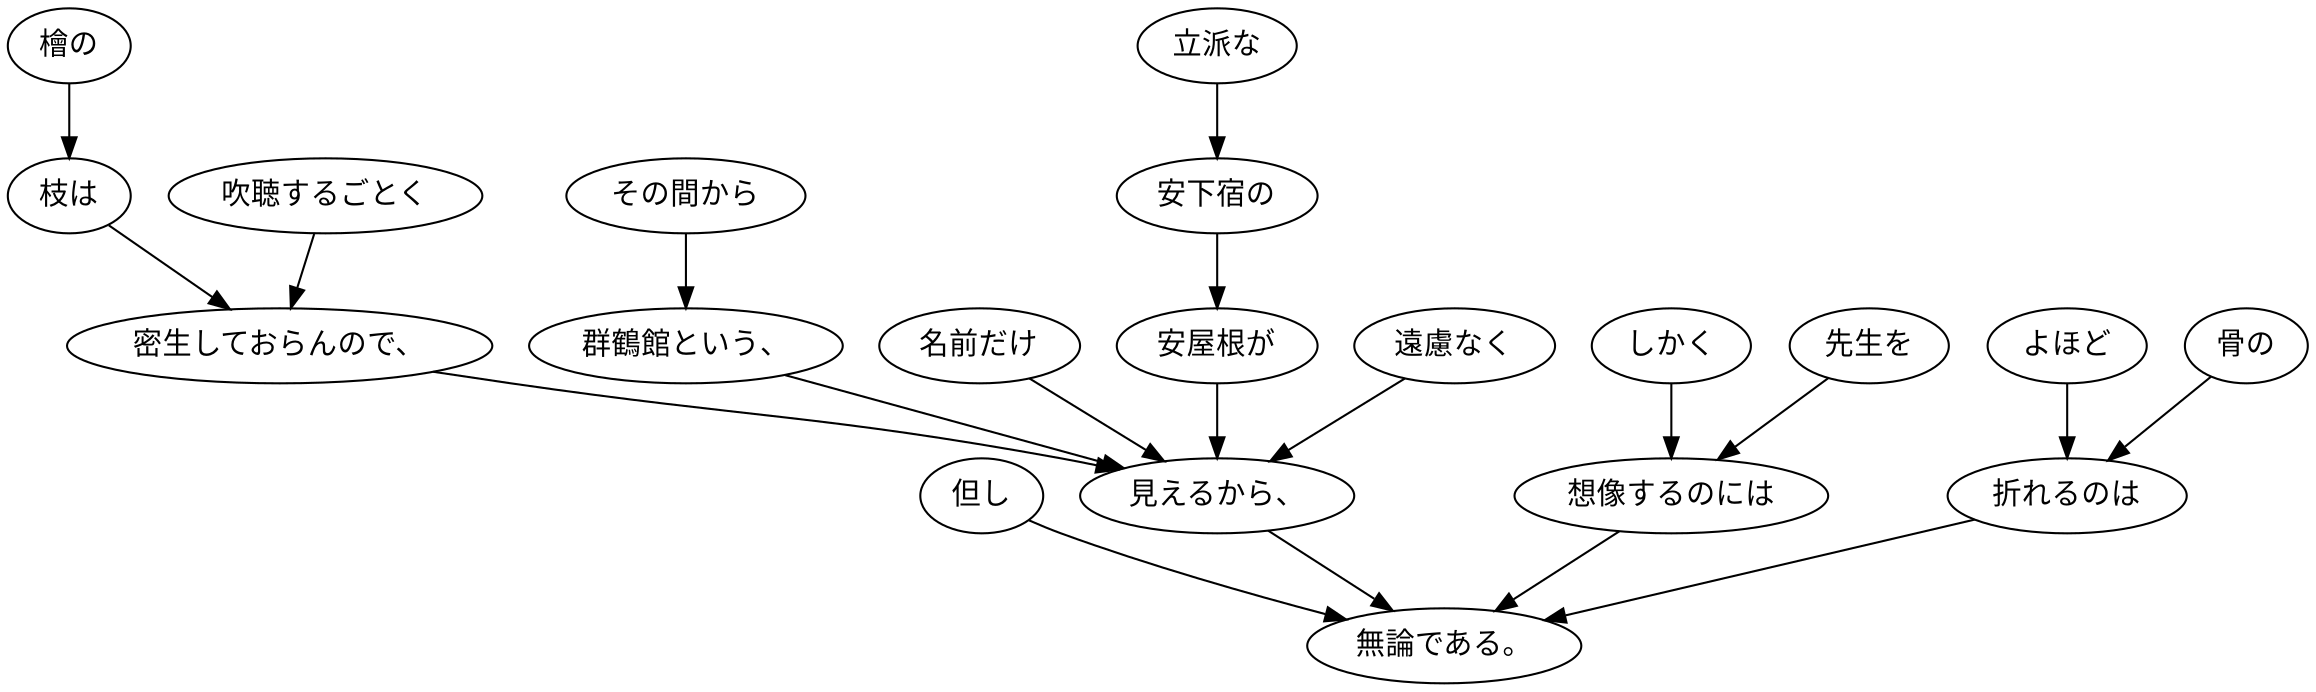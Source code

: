digraph graph4674 {
	node0 [label="但し"];
	node1 [label="檜の"];
	node2 [label="枝は"];
	node3 [label="吹聴するごとく"];
	node4 [label="密生しておらんので、"];
	node5 [label="その間から"];
	node6 [label="群鶴館という、"];
	node7 [label="名前だけ"];
	node8 [label="立派な"];
	node9 [label="安下宿の"];
	node10 [label="安屋根が"];
	node11 [label="遠慮なく"];
	node12 [label="見えるから、"];
	node13 [label="しかく"];
	node14 [label="先生を"];
	node15 [label="想像するのには"];
	node16 [label="よほど"];
	node17 [label="骨の"];
	node18 [label="折れるのは"];
	node19 [label="無論である。"];
	node0 -> node19;
	node1 -> node2;
	node2 -> node4;
	node3 -> node4;
	node4 -> node12;
	node5 -> node6;
	node6 -> node12;
	node7 -> node12;
	node8 -> node9;
	node9 -> node10;
	node10 -> node12;
	node11 -> node12;
	node12 -> node19;
	node13 -> node15;
	node14 -> node15;
	node15 -> node19;
	node16 -> node18;
	node17 -> node18;
	node18 -> node19;
}
